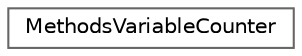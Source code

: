digraph "Graphical Class Hierarchy"
{
 // LATEX_PDF_SIZE
  bgcolor="transparent";
  edge [fontname=Helvetica,fontsize=10,labelfontname=Helvetica,labelfontsize=10];
  node [fontname=Helvetica,fontsize=10,shape=box,height=0.2,width=0.4];
  rankdir="LR";
  Node0 [id="Node000000",label="MethodsVariableCounter",height=0.2,width=0.4,color="grey40", fillcolor="white", style="filled",URL="$struct_methods_variable_counter.html",tooltip=" "];
}
